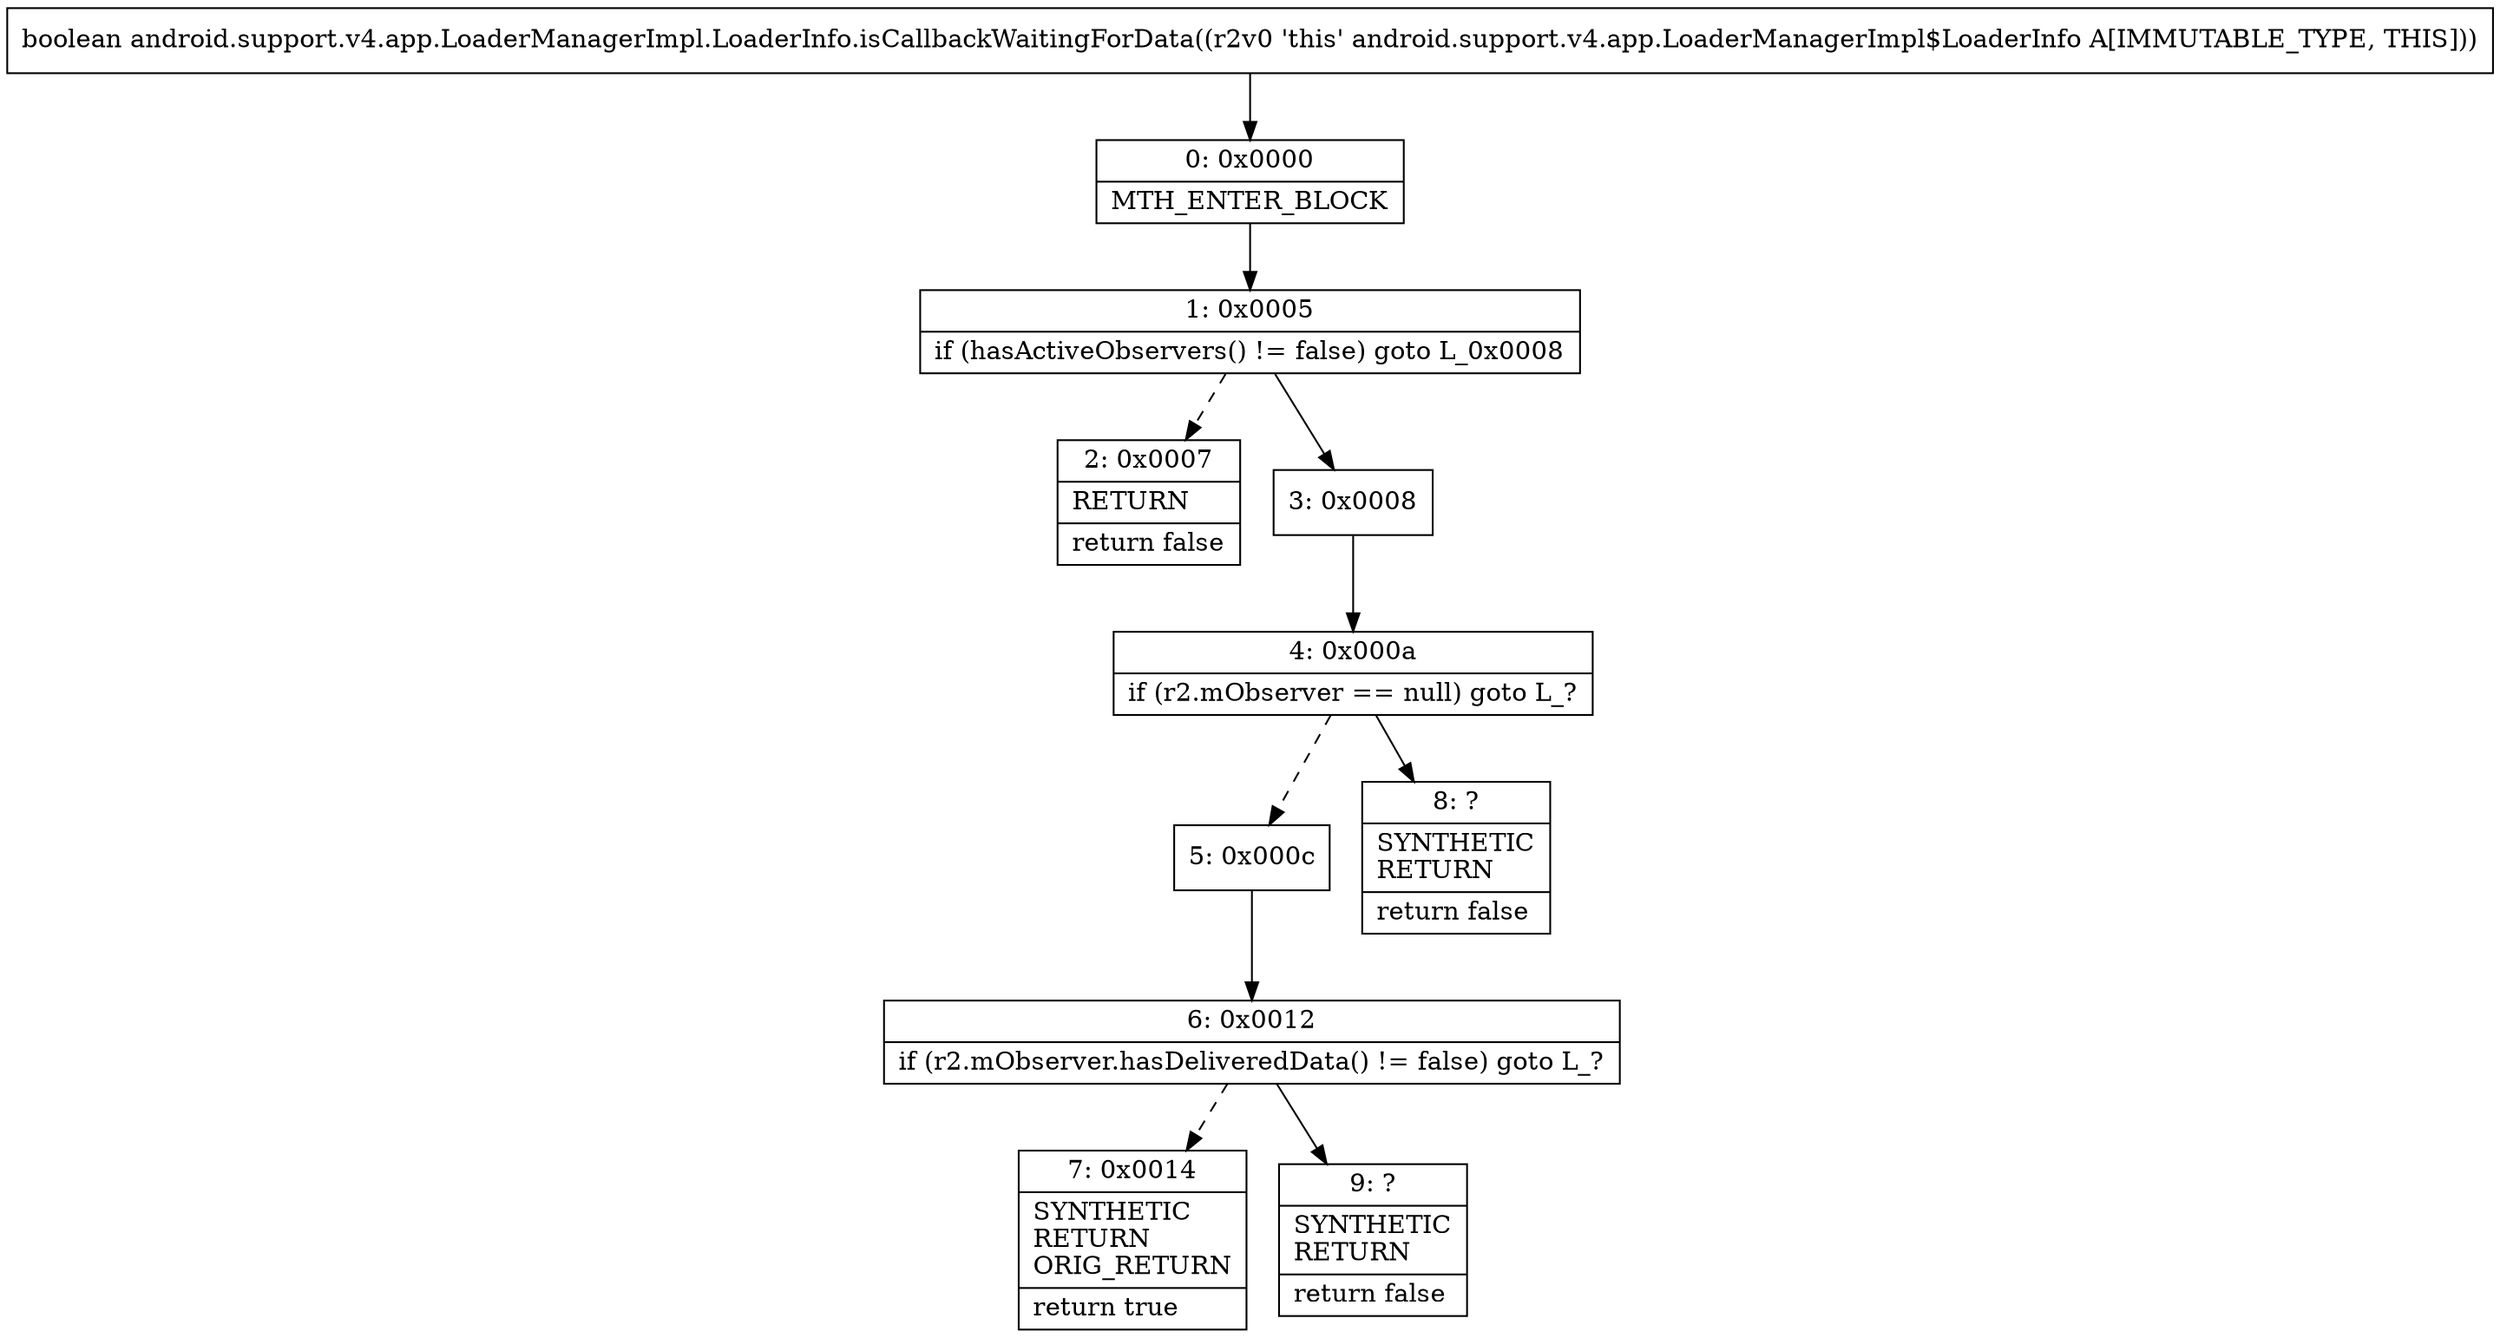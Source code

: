 digraph "CFG forandroid.support.v4.app.LoaderManagerImpl.LoaderInfo.isCallbackWaitingForData()Z" {
Node_0 [shape=record,label="{0\:\ 0x0000|MTH_ENTER_BLOCK\l}"];
Node_1 [shape=record,label="{1\:\ 0x0005|if (hasActiveObservers() != false) goto L_0x0008\l}"];
Node_2 [shape=record,label="{2\:\ 0x0007|RETURN\l|return false\l}"];
Node_3 [shape=record,label="{3\:\ 0x0008}"];
Node_4 [shape=record,label="{4\:\ 0x000a|if (r2.mObserver == null) goto L_?\l}"];
Node_5 [shape=record,label="{5\:\ 0x000c}"];
Node_6 [shape=record,label="{6\:\ 0x0012|if (r2.mObserver.hasDeliveredData() != false) goto L_?\l}"];
Node_7 [shape=record,label="{7\:\ 0x0014|SYNTHETIC\lRETURN\lORIG_RETURN\l|return true\l}"];
Node_8 [shape=record,label="{8\:\ ?|SYNTHETIC\lRETURN\l|return false\l}"];
Node_9 [shape=record,label="{9\:\ ?|SYNTHETIC\lRETURN\l|return false\l}"];
MethodNode[shape=record,label="{boolean android.support.v4.app.LoaderManagerImpl.LoaderInfo.isCallbackWaitingForData((r2v0 'this' android.support.v4.app.LoaderManagerImpl$LoaderInfo A[IMMUTABLE_TYPE, THIS])) }"];
MethodNode -> Node_0;
Node_0 -> Node_1;
Node_1 -> Node_2[style=dashed];
Node_1 -> Node_3;
Node_3 -> Node_4;
Node_4 -> Node_5[style=dashed];
Node_4 -> Node_8;
Node_5 -> Node_6;
Node_6 -> Node_7[style=dashed];
Node_6 -> Node_9;
}

